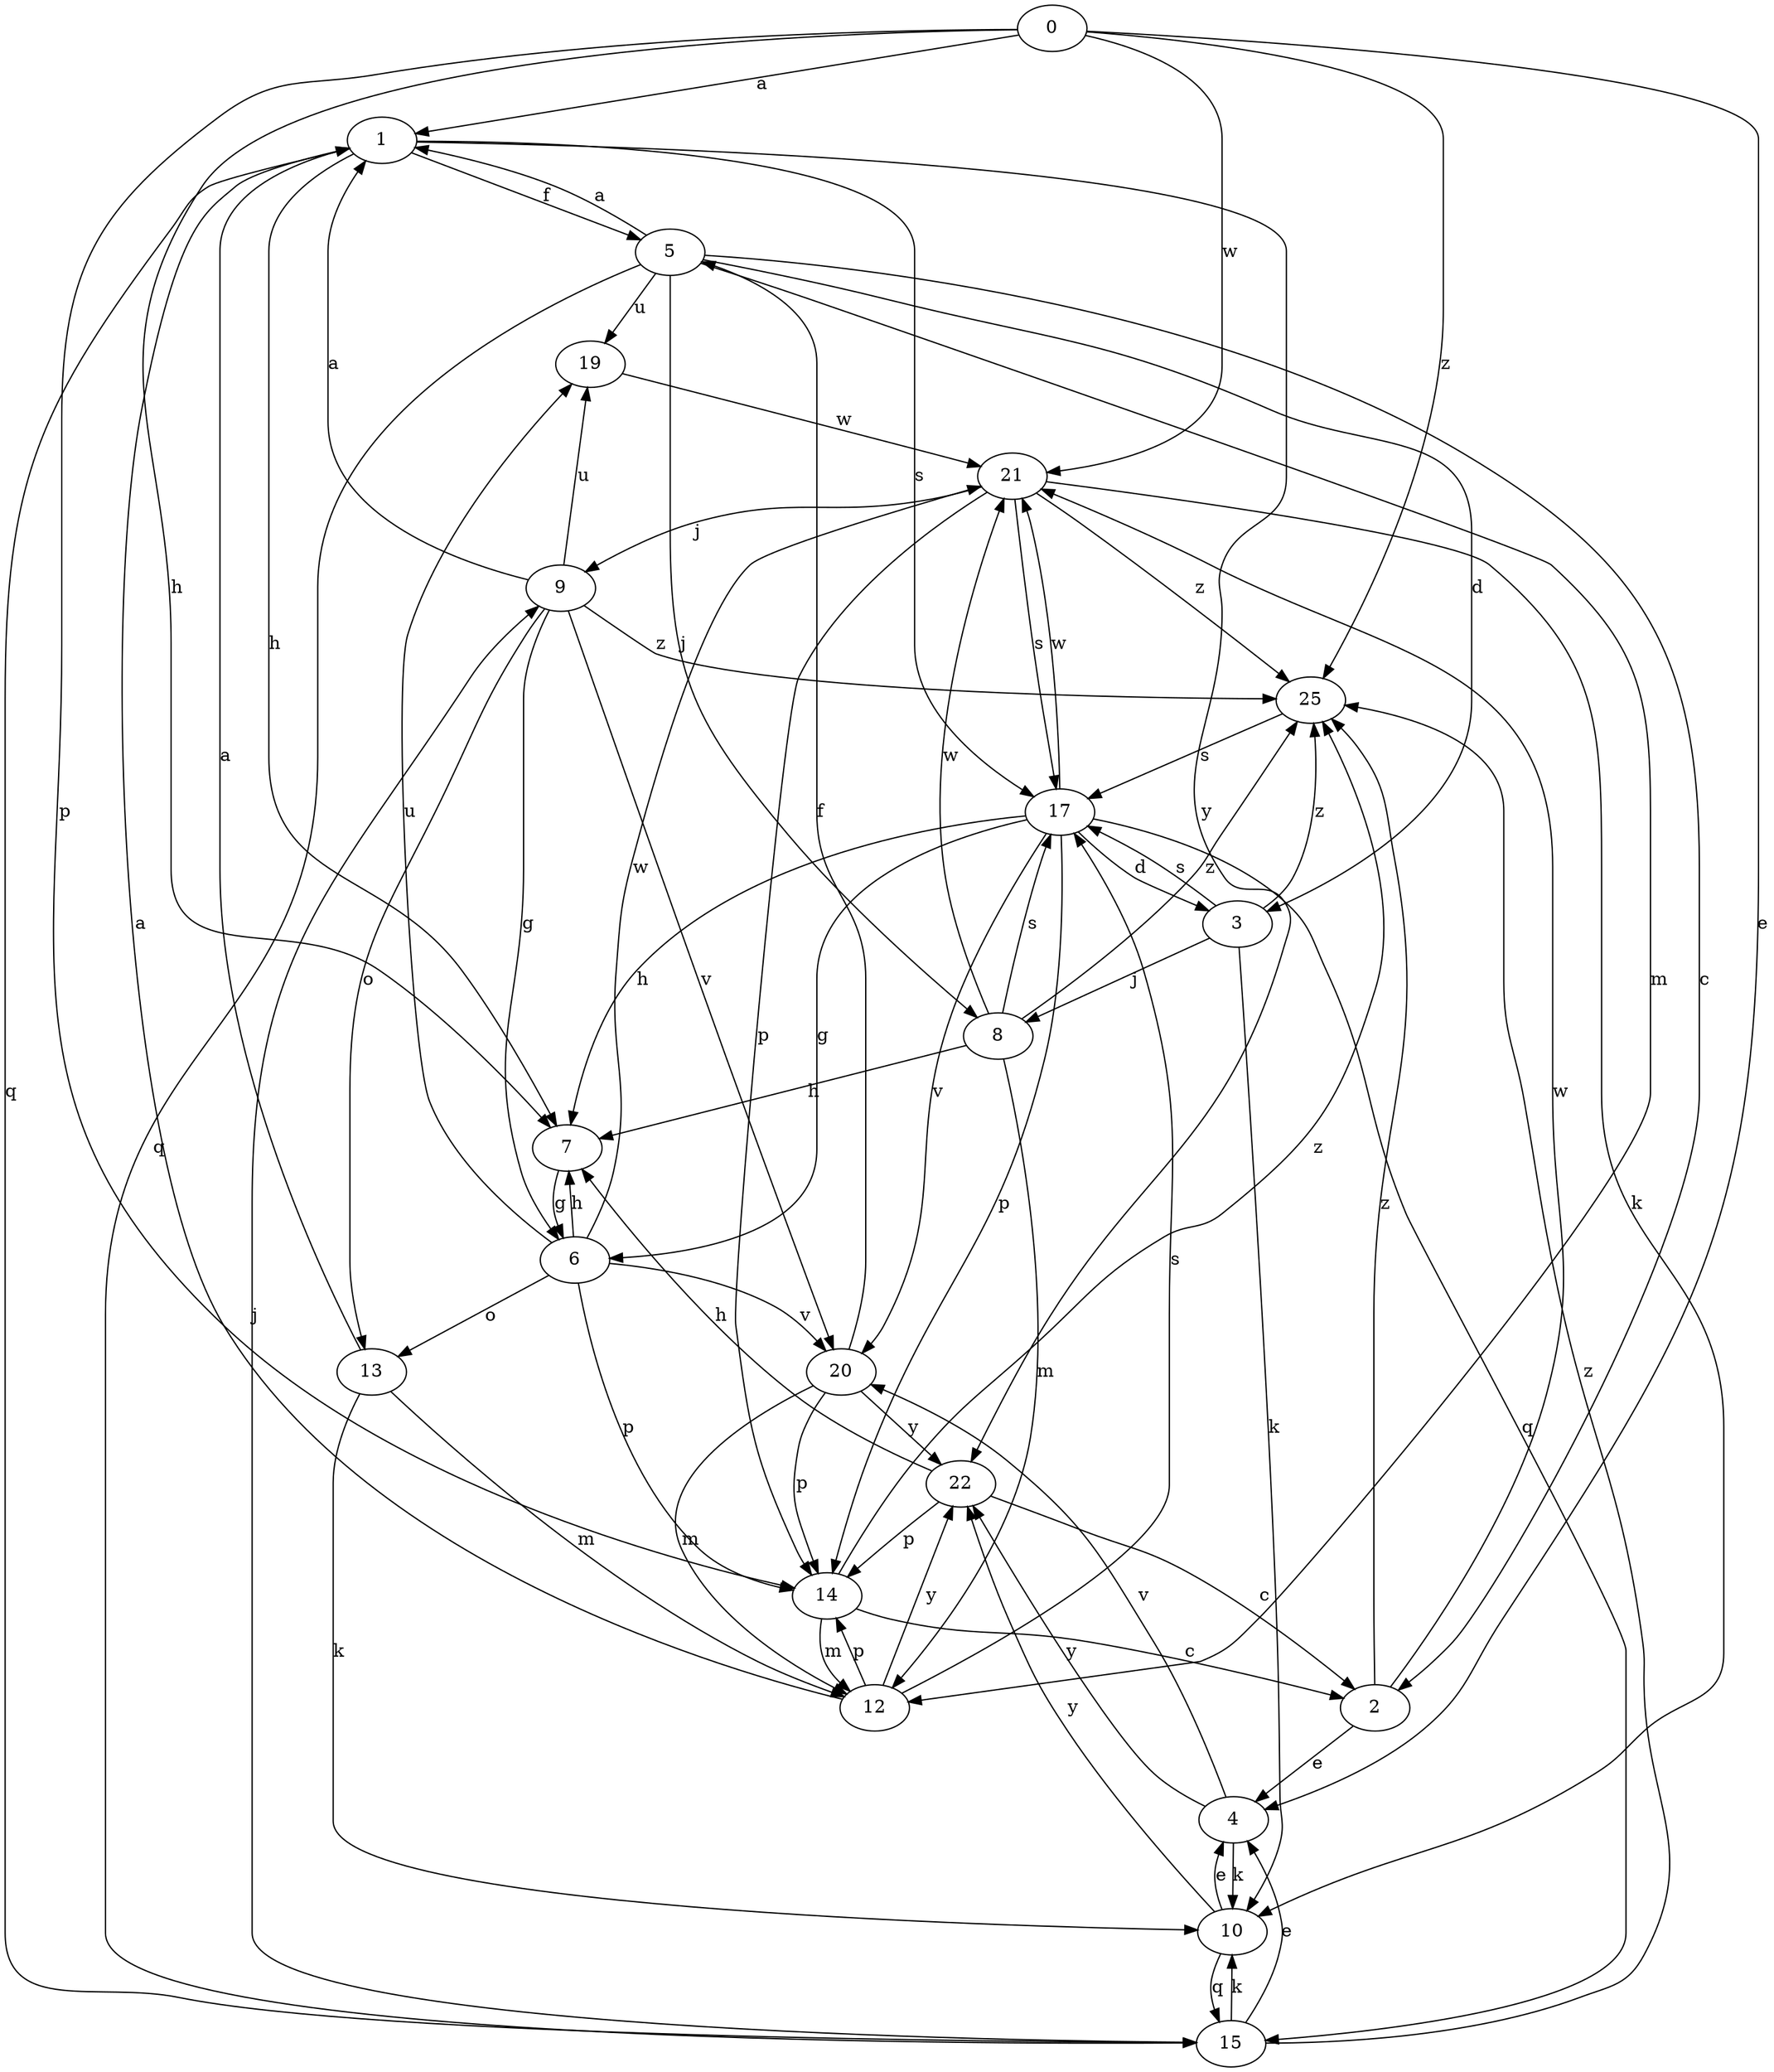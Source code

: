 strict digraph  {
0;
1;
2;
3;
4;
5;
6;
7;
8;
9;
10;
12;
13;
14;
15;
17;
19;
20;
21;
22;
25;
0 -> 1  [label=a];
0 -> 4  [label=e];
0 -> 7  [label=h];
0 -> 14  [label=p];
0 -> 21  [label=w];
0 -> 25  [label=z];
1 -> 5  [label=f];
1 -> 7  [label=h];
1 -> 15  [label=q];
1 -> 17  [label=s];
1 -> 22  [label=y];
2 -> 4  [label=e];
2 -> 21  [label=w];
2 -> 25  [label=z];
3 -> 8  [label=j];
3 -> 10  [label=k];
3 -> 17  [label=s];
3 -> 25  [label=z];
4 -> 10  [label=k];
4 -> 20  [label=v];
4 -> 22  [label=y];
5 -> 1  [label=a];
5 -> 2  [label=c];
5 -> 3  [label=d];
5 -> 8  [label=j];
5 -> 12  [label=m];
5 -> 15  [label=q];
5 -> 19  [label=u];
6 -> 7  [label=h];
6 -> 13  [label=o];
6 -> 14  [label=p];
6 -> 19  [label=u];
6 -> 20  [label=v];
6 -> 21  [label=w];
7 -> 6  [label=g];
8 -> 7  [label=h];
8 -> 12  [label=m];
8 -> 17  [label=s];
8 -> 21  [label=w];
8 -> 25  [label=z];
9 -> 1  [label=a];
9 -> 6  [label=g];
9 -> 13  [label=o];
9 -> 19  [label=u];
9 -> 20  [label=v];
9 -> 25  [label=z];
10 -> 4  [label=e];
10 -> 15  [label=q];
10 -> 22  [label=y];
12 -> 1  [label=a];
12 -> 14  [label=p];
12 -> 17  [label=s];
12 -> 22  [label=y];
13 -> 1  [label=a];
13 -> 10  [label=k];
13 -> 12  [label=m];
14 -> 2  [label=c];
14 -> 12  [label=m];
14 -> 25  [label=z];
15 -> 4  [label=e];
15 -> 9  [label=j];
15 -> 10  [label=k];
15 -> 25  [label=z];
17 -> 3  [label=d];
17 -> 6  [label=g];
17 -> 7  [label=h];
17 -> 14  [label=p];
17 -> 15  [label=q];
17 -> 20  [label=v];
17 -> 21  [label=w];
19 -> 21  [label=w];
20 -> 5  [label=f];
20 -> 12  [label=m];
20 -> 14  [label=p];
20 -> 22  [label=y];
21 -> 9  [label=j];
21 -> 10  [label=k];
21 -> 14  [label=p];
21 -> 17  [label=s];
21 -> 25  [label=z];
22 -> 2  [label=c];
22 -> 7  [label=h];
22 -> 14  [label=p];
25 -> 17  [label=s];
}
